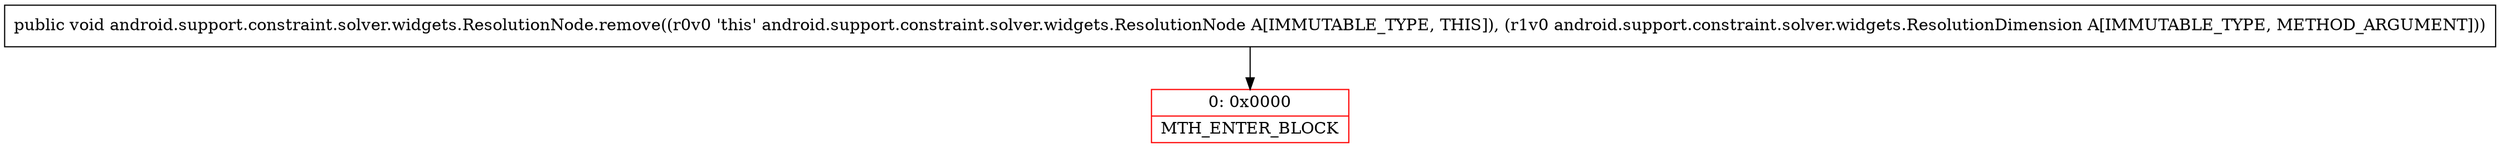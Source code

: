 digraph "CFG forandroid.support.constraint.solver.widgets.ResolutionNode.remove(Landroid\/support\/constraint\/solver\/widgets\/ResolutionDimension;)V" {
subgraph cluster_Region_2011208659 {
label = "R(0)";
node [shape=record,color=blue];
}
Node_0 [shape=record,color=red,label="{0\:\ 0x0000|MTH_ENTER_BLOCK\l}"];
MethodNode[shape=record,label="{public void android.support.constraint.solver.widgets.ResolutionNode.remove((r0v0 'this' android.support.constraint.solver.widgets.ResolutionNode A[IMMUTABLE_TYPE, THIS]), (r1v0 android.support.constraint.solver.widgets.ResolutionDimension A[IMMUTABLE_TYPE, METHOD_ARGUMENT])) }"];
MethodNode -> Node_0;
}

